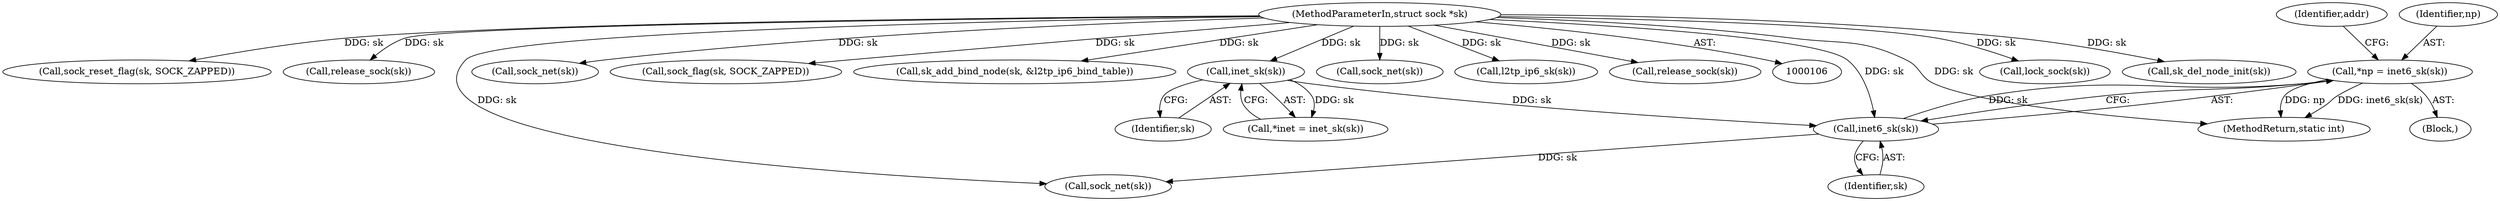 digraph "0_linux_32c231164b762dddefa13af5a0101032c70b50ef_0@pointer" {
"1000117" [label="(Call,*np = inet6_sk(sk))"];
"1000119" [label="(Call,inet6_sk(sk))"];
"1000114" [label="(Call,inet_sk(sk))"];
"1000107" [label="(MethodParameterIn,struct sock *sk)"];
"1000209" [label="(Call,lock_sock(sk))"];
"1000334" [label="(Call,sk_del_node_init(sk))"];
"1000115" [label="(Identifier,sk)"];
"1000339" [label="(Call,sock_reset_flag(sk, SOCK_ZAPPED))"];
"1000123" [label="(Identifier,addr)"];
"1000342" [label="(Call,release_sock(sk))"];
"1000118" [label="(Identifier,np)"];
"1000130" [label="(Call,sock_net(sk))"];
"1000286" [label="(Call,sock_net(sk))"];
"1000110" [label="(Block,)"];
"1000140" [label="(Call,sock_flag(sk, SOCK_ZAPPED))"];
"1000107" [label="(MethodParameterIn,struct sock *sk)"];
"1000120" [label="(Identifier,sk)"];
"1000114" [label="(Call,inet_sk(sk))"];
"1000117" [label="(Call,*np = inet6_sk(sk))"];
"1000330" [label="(Call,sk_add_bind_node(sk, &l2tp_ip6_bind_table))"];
"1000359" [label="(MethodReturn,static int)"];
"1000267" [label="(Call,sock_net(sk))"];
"1000119" [label="(Call,inet6_sk(sk))"];
"1000321" [label="(Call,l2tp_ip6_sk(sk))"];
"1000112" [label="(Call,*inet = inet_sk(sk))"];
"1000349" [label="(Call,release_sock(sk))"];
"1000117" -> "1000110"  [label="AST: "];
"1000117" -> "1000119"  [label="CFG: "];
"1000118" -> "1000117"  [label="AST: "];
"1000119" -> "1000117"  [label="AST: "];
"1000123" -> "1000117"  [label="CFG: "];
"1000117" -> "1000359"  [label="DDG: np"];
"1000117" -> "1000359"  [label="DDG: inet6_sk(sk)"];
"1000119" -> "1000117"  [label="DDG: sk"];
"1000119" -> "1000120"  [label="CFG: "];
"1000120" -> "1000119"  [label="AST: "];
"1000114" -> "1000119"  [label="DDG: sk"];
"1000107" -> "1000119"  [label="DDG: sk"];
"1000119" -> "1000130"  [label="DDG: sk"];
"1000114" -> "1000112"  [label="AST: "];
"1000114" -> "1000115"  [label="CFG: "];
"1000115" -> "1000114"  [label="AST: "];
"1000112" -> "1000114"  [label="CFG: "];
"1000114" -> "1000112"  [label="DDG: sk"];
"1000107" -> "1000114"  [label="DDG: sk"];
"1000107" -> "1000106"  [label="AST: "];
"1000107" -> "1000359"  [label="DDG: sk"];
"1000107" -> "1000130"  [label="DDG: sk"];
"1000107" -> "1000140"  [label="DDG: sk"];
"1000107" -> "1000209"  [label="DDG: sk"];
"1000107" -> "1000267"  [label="DDG: sk"];
"1000107" -> "1000286"  [label="DDG: sk"];
"1000107" -> "1000321"  [label="DDG: sk"];
"1000107" -> "1000330"  [label="DDG: sk"];
"1000107" -> "1000334"  [label="DDG: sk"];
"1000107" -> "1000339"  [label="DDG: sk"];
"1000107" -> "1000342"  [label="DDG: sk"];
"1000107" -> "1000349"  [label="DDG: sk"];
}
